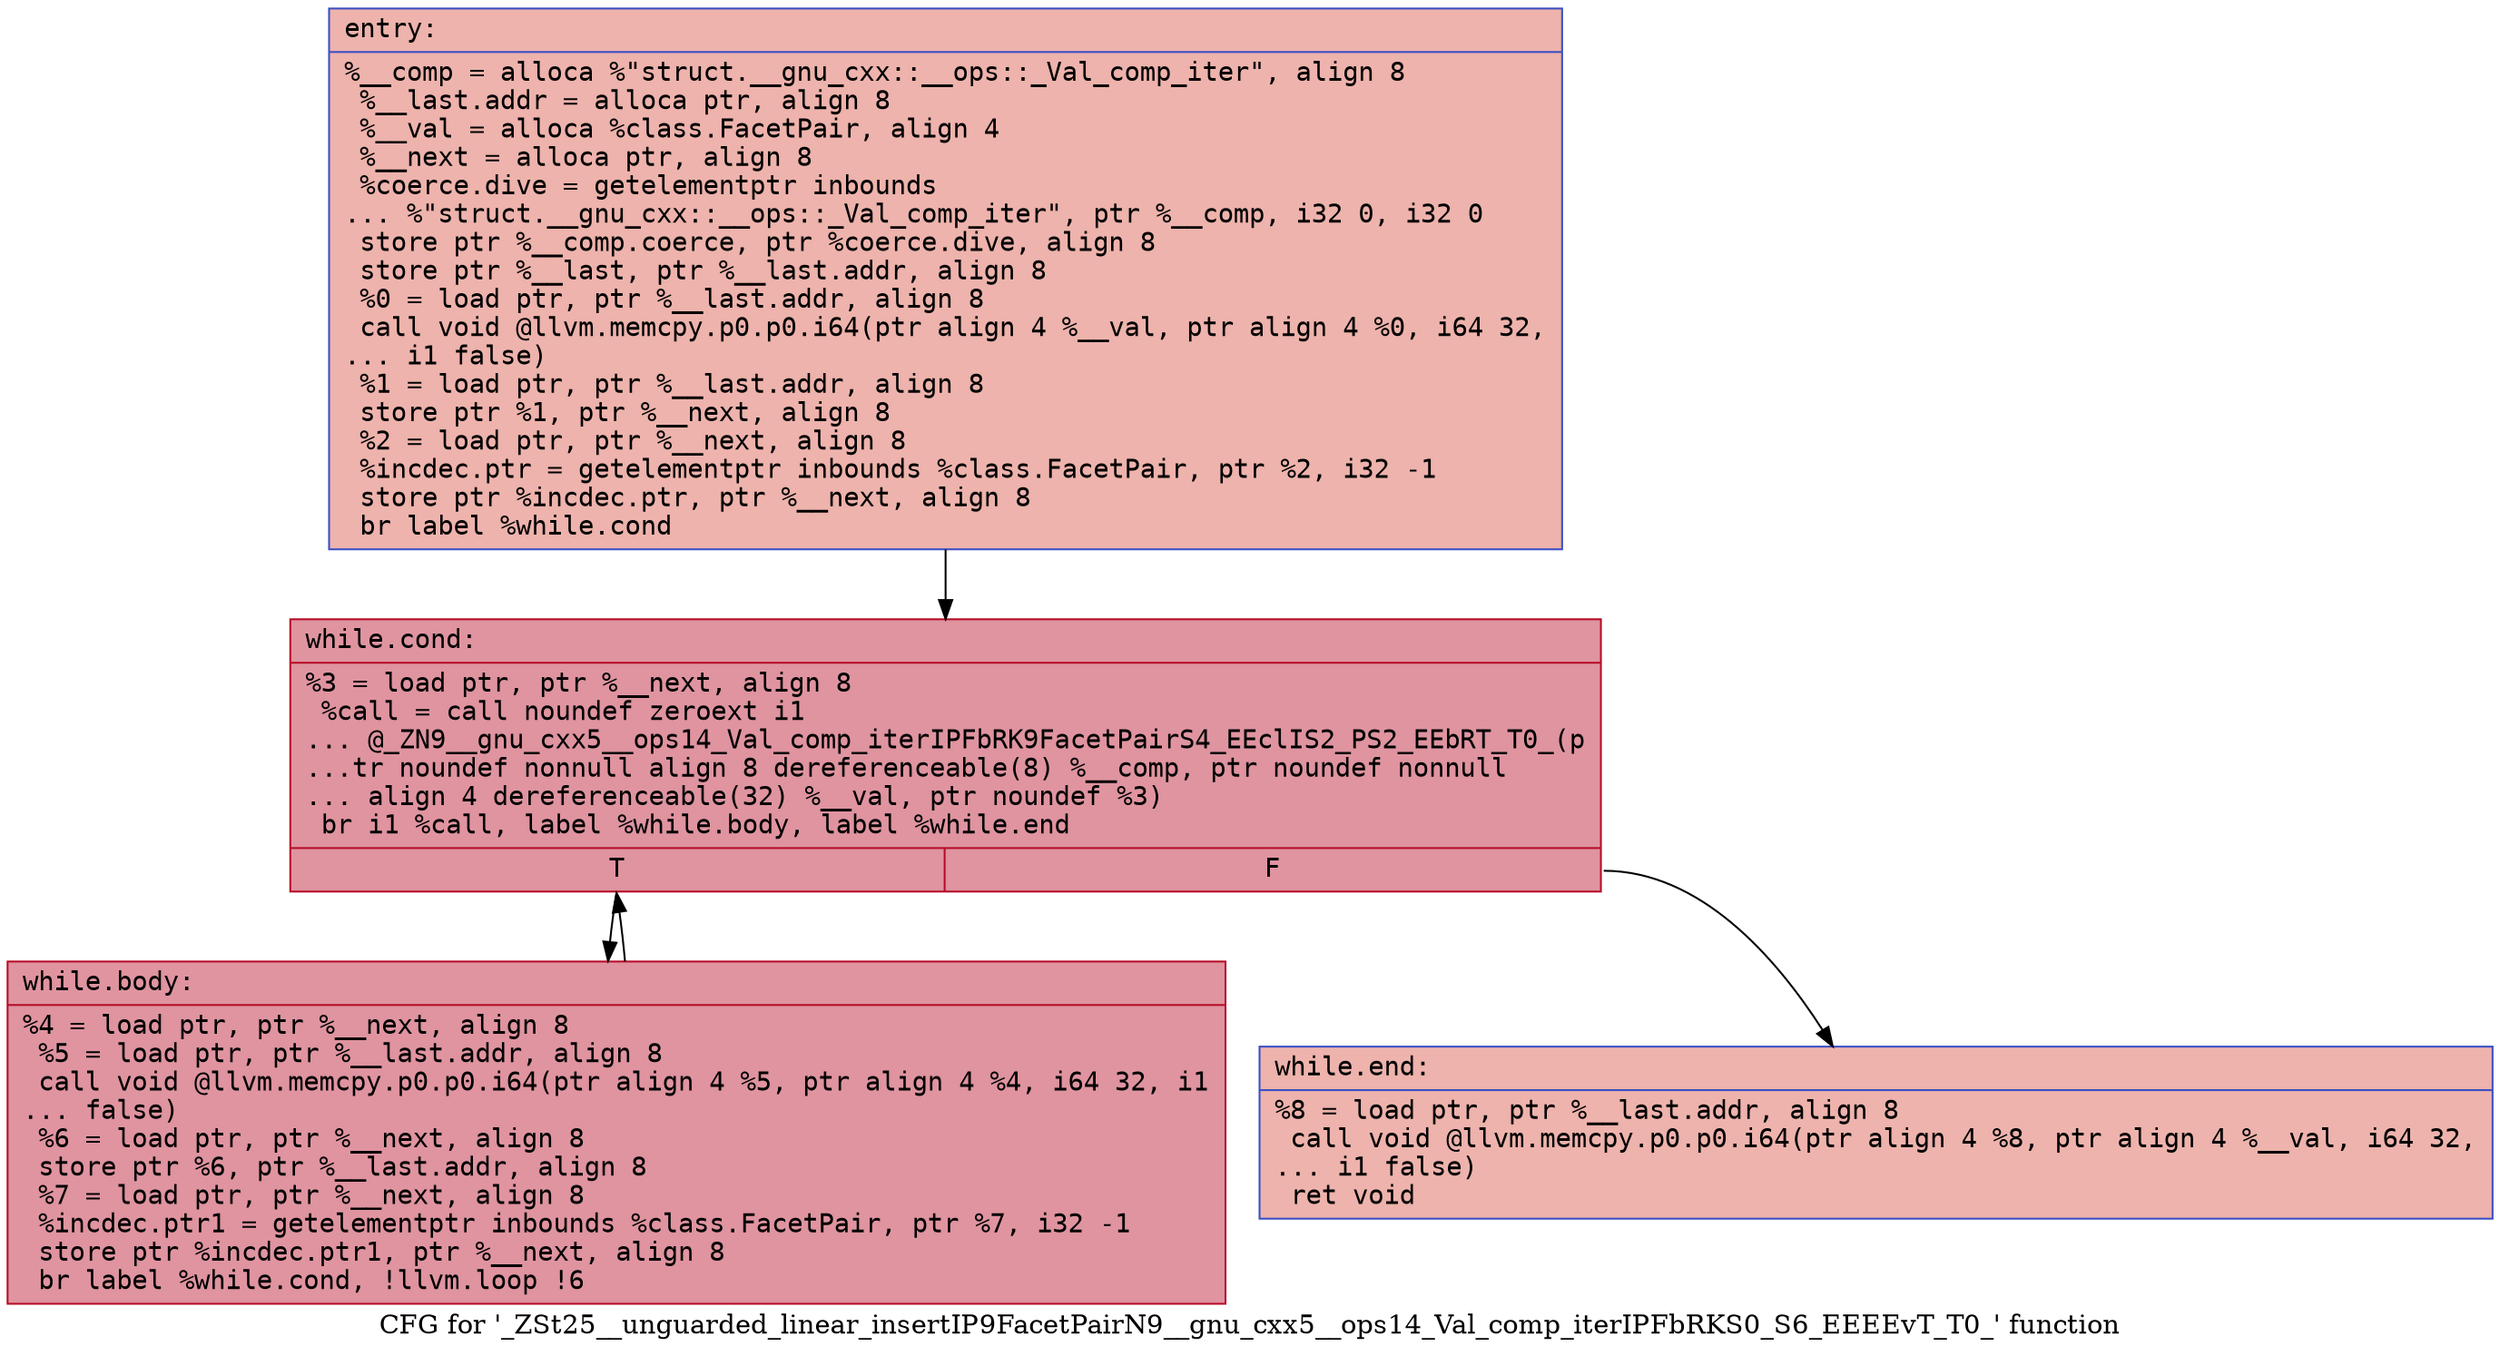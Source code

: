 digraph "CFG for '_ZSt25__unguarded_linear_insertIP9FacetPairN9__gnu_cxx5__ops14_Val_comp_iterIPFbRKS0_S6_EEEEvT_T0_' function" {
	label="CFG for '_ZSt25__unguarded_linear_insertIP9FacetPairN9__gnu_cxx5__ops14_Val_comp_iterIPFbRKS0_S6_EEEEvT_T0_' function";

	Node0x5606e0114440 [shape=record,color="#3d50c3ff", style=filled, fillcolor="#d6524470" fontname="Courier",label="{entry:\l|  %__comp = alloca %\"struct.__gnu_cxx::__ops::_Val_comp_iter\", align 8\l  %__last.addr = alloca ptr, align 8\l  %__val = alloca %class.FacetPair, align 4\l  %__next = alloca ptr, align 8\l  %coerce.dive = getelementptr inbounds\l... %\"struct.__gnu_cxx::__ops::_Val_comp_iter\", ptr %__comp, i32 0, i32 0\l  store ptr %__comp.coerce, ptr %coerce.dive, align 8\l  store ptr %__last, ptr %__last.addr, align 8\l  %0 = load ptr, ptr %__last.addr, align 8\l  call void @llvm.memcpy.p0.p0.i64(ptr align 4 %__val, ptr align 4 %0, i64 32,\l... i1 false)\l  %1 = load ptr, ptr %__last.addr, align 8\l  store ptr %1, ptr %__next, align 8\l  %2 = load ptr, ptr %__next, align 8\l  %incdec.ptr = getelementptr inbounds %class.FacetPair, ptr %2, i32 -1\l  store ptr %incdec.ptr, ptr %__next, align 8\l  br label %while.cond\l}"];
	Node0x5606e0114440 -> Node0x5606e0114e00[tooltip="entry -> while.cond\nProbability 100.00%" ];
	Node0x5606e0114e00 [shape=record,color="#b70d28ff", style=filled, fillcolor="#b70d2870" fontname="Courier",label="{while.cond:\l|  %3 = load ptr, ptr %__next, align 8\l  %call = call noundef zeroext i1\l... @_ZN9__gnu_cxx5__ops14_Val_comp_iterIPFbRK9FacetPairS4_EEclIS2_PS2_EEbRT_T0_(p\l...tr noundef nonnull align 8 dereferenceable(8) %__comp, ptr noundef nonnull\l... align 4 dereferenceable(32) %__val, ptr noundef %3)\l  br i1 %call, label %while.body, label %while.end\l|{<s0>T|<s1>F}}"];
	Node0x5606e0114e00:s0 -> Node0x5606e0115110[tooltip="while.cond -> while.body\nProbability 96.88%" ];
	Node0x5606e0114e00:s1 -> Node0x5606e0115160[tooltip="while.cond -> while.end\nProbability 3.12%" ];
	Node0x5606e0115110 [shape=record,color="#b70d28ff", style=filled, fillcolor="#b70d2870" fontname="Courier",label="{while.body:\l|  %4 = load ptr, ptr %__next, align 8\l  %5 = load ptr, ptr %__last.addr, align 8\l  call void @llvm.memcpy.p0.p0.i64(ptr align 4 %5, ptr align 4 %4, i64 32, i1\l... false)\l  %6 = load ptr, ptr %__next, align 8\l  store ptr %6, ptr %__last.addr, align 8\l  %7 = load ptr, ptr %__next, align 8\l  %incdec.ptr1 = getelementptr inbounds %class.FacetPair, ptr %7, i32 -1\l  store ptr %incdec.ptr1, ptr %__next, align 8\l  br label %while.cond, !llvm.loop !6\l}"];
	Node0x5606e0115110 -> Node0x5606e0114e00[tooltip="while.body -> while.cond\nProbability 100.00%" ];
	Node0x5606e0115160 [shape=record,color="#3d50c3ff", style=filled, fillcolor="#d6524470" fontname="Courier",label="{while.end:\l|  %8 = load ptr, ptr %__last.addr, align 8\l  call void @llvm.memcpy.p0.p0.i64(ptr align 4 %8, ptr align 4 %__val, i64 32,\l... i1 false)\l  ret void\l}"];
}
